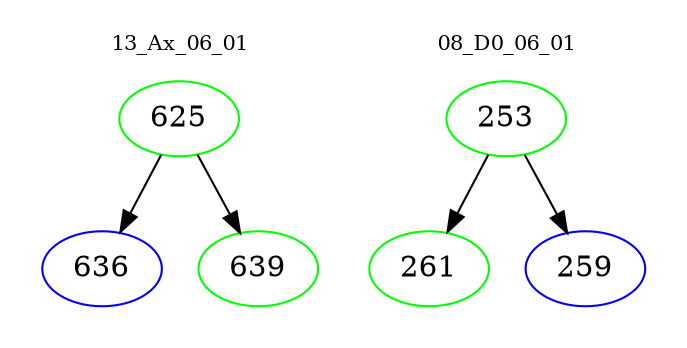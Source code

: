digraph{
subgraph cluster_0 {
color = white
label = "13_Ax_06_01";
fontsize=10;
T0_625 [label="625", color="green"]
T0_625 -> T0_636 [color="black"]
T0_636 [label="636", color="blue"]
T0_625 -> T0_639 [color="black"]
T0_639 [label="639", color="green"]
}
subgraph cluster_1 {
color = white
label = "08_D0_06_01";
fontsize=10;
T1_253 [label="253", color="green"]
T1_253 -> T1_261 [color="black"]
T1_261 [label="261", color="green"]
T1_253 -> T1_259 [color="black"]
T1_259 [label="259", color="blue"]
}
}
